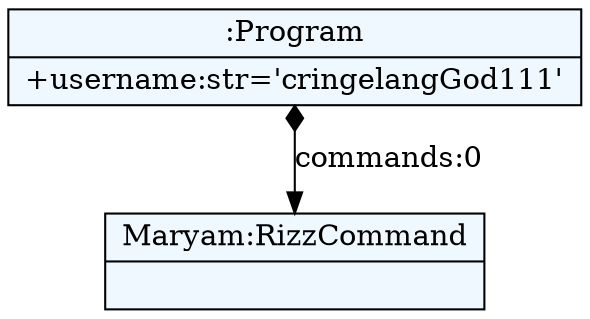 
    digraph textX {
    fontname = "Bitstream Vera Sans"
    fontsize = 8
    node[
        shape=record,
        style=filled,
        fillcolor=aliceblue
    ]
    nodesep = 0.3
    edge[dir=black,arrowtail=empty]


4797140000 -> 4797141680 [label="commands:0" arrowtail=diamond dir=both]
4797141680[label="{Maryam:RizzCommand|}"]
4797140000[label="{:Program|+username:str='cringelangGod111'\l}"]

}
